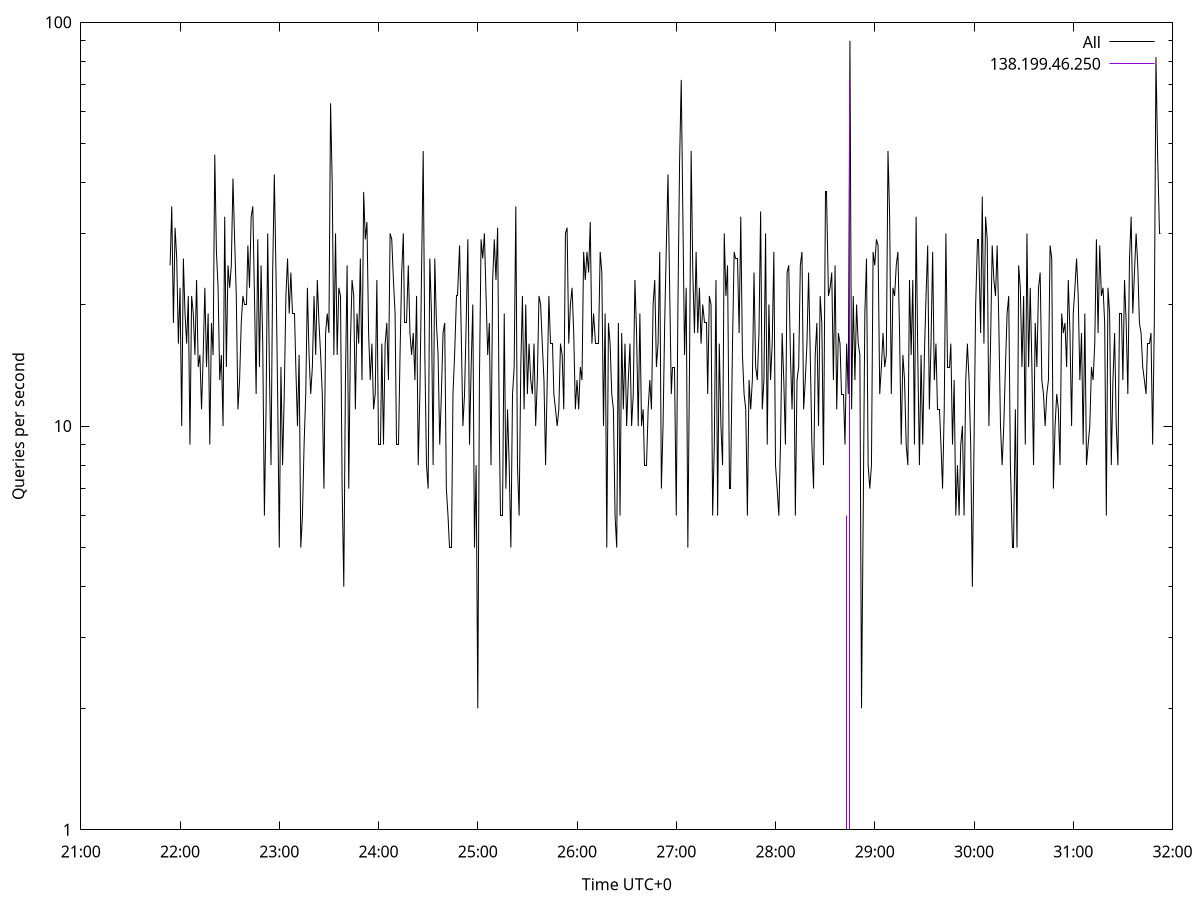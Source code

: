 set terminal pngcairo size 1024,768
set output 'Sun Jan  7 11:21:54 2024.png'
set ylabel 'Queries per second'
set xlabel 'Time UTC+0'
set xdata time
set timefmt "%s"
set log y
plot \
'-' using 1:2 linecolor 0 linetype 2 with lines title 'All', \
'-' using 1:2 linecolor 1 linetype 3 with impulses title "138.199.46.250"
1704601314 25
1704601315 35
1704601316 18
1704601317 31
1704601318 26
1704601319 16
1704601320 22
1704601321 10
1704601322 26
1704601323 19
1704601324 16
1704601325 21
1704601326 9
1704601327 21
1704601328 19
1704601329 15
1704601330 23
1704601331 14
1704601332 15
1704601333 11
1704601334 15
1704601335 22
1704601336 14
1704601337 19
1704601338 9
1704601339 18
1704601340 15
1704601341 47
1704601342 27
1704601343 22
1704601344 13
1704601345 15
1704601346 10
1704601347 33
1704601348 14
1704601349 25
1704601350 22
1704601351 25
1704601352 41
1704601353 29
1704601354 21
1704601355 11
1704601356 13
1704601357 18
1704601358 21
1704601359 20
1704601360 20
1704601361 28
1704601362 22
1704601363 33
1704601364 35
1704601365 21
1704601366 12
1704601367 29
1704601368 14
1704601369 25
1704601370 16
1704601371 6
1704601372 11
1704601373 30
1704601374 14
1704601375 8
1704601376 24
1704601377 42
1704601378 24
1704601379 12
1704601380 5
1704601381 14
1704601382 8
1704601383 12
1704601384 21
1704601385 26
1704601386 19
1704601387 24
1704601388 19
1704601389 19
1704601390 14
1704601391 10
1704601392 15
1704601393 5
1704601394 6
1704601395 9
1704601396 12
1704601397 22
1704601398 15
1704601399 12
1704601400 14
1704601401 21
1704601402 15
1704601403 23
1704601404 18
1704601405 15
1704601406 12
1704601407 7
1704601408 17
1704601409 19
1704601410 17
1704601411 63
1704601412 40
1704601413 15
1704601414 30
1704601415 15
1704601416 22
1704601417 21
1704601418 7
1704601419 4
1704601420 13
1704601421 25
1704601422 7
1704601423 16
1704601424 23
1704601425 21
1704601426 11
1704601427 19
1704601428 16
1704601429 26
1704601430 13
1704601431 38
1704601432 29
1704601433 32
1704601434 17
1704601435 13
1704601436 16
1704601437 11
1704601438 12
1704601439 23
1704601440 9
1704601441 9
1704601442 16
1704601443 9
1704601444 16
1704601445 18
1704601446 13
1704601447 30
1704601448 29
1704601449 23
1704601450 19
1704601451 9
1704601452 9
1704601453 15
1704601454 24
1704601455 30
1704601456 18
1704601457 18
1704601458 25
1704601459 17
1704601460 15
1704601461 17
1704601462 13
1704601463 21
1704601464 8
1704601465 12
1704601466 24
1704601467 48
1704601468 15
1704601469 8
1704601470 7
1704601471 26
1704601472 19
1704601473 8
1704601474 26
1704601475 18
1704601476 15
1704601477 9
1704601478 12
1704601479 17
1704601480 18
1704601481 7
1704601482 6
1704601483 5
1704601484 5
1704601485 12
1704601486 15
1704601487 21
1704601488 21
1704601489 28
1704601490 17
1704601491 10
1704601492 12
1704601493 18
1704601494 29
1704601495 9
1704601496 14
1704601497 20
1704601498 5
1704601499 8
1704601500 2
1704601501 13
1704601502 29
1704601503 26
1704601504 30
1704601505 21
1704601506 15
1704601507 18
1704601508 8
1704601509 23
1704601510 29
1704601511 23
1704601512 31
1704601513 10
1704601514 6
1704601515 6
1704601516 19
1704601517 7
1704601518 11
1704601519 8
1704601520 5
1704601521 12
1704601522 14
1704601523 35
1704601524 8
1704601525 6
1704601526 14
1704601527 21
1704601528 11
1704601529 20
1704601530 12
1704601531 16
1704601532 13
1704601533 12
1704601534 16
1704601535 10
1704601536 13
1704601537 21
1704601538 20
1704601539 16
1704601540 13
1704601541 8
1704601542 13
1704601543 21
1704601544 16
1704601545 16
1704601546 12
1704601547 11
1704601548 10
1704601549 11
1704601550 16
1704601551 15
1704601552 11
1704601553 30
1704601554 31
1704601555 16
1704601556 20
1704601557 22
1704601558 17
1704601559 11
1704601560 13
1704601561 11
1704601562 14
1704601563 13
1704601564 27
1704601565 23
1704601566 27
1704601567 24
1704601568 32
1704601569 16
1704601570 19
1704601571 16
1704601572 16
1704601573 16
1704601574 27
1704601575 24
1704601576 10
1704601577 19
1704601578 5
1704601579 18
1704601580 16
1704601581 12
1704601582 11
1704601583 6
1704601584 5
1704601585 18
1704601586 6
1704601587 17
1704601588 11
1704601589 16
1704601590 10
1704601591 13
1704601592 16
1704601593 10
1704601594 12
1704601595 23
1704601596 17
1704601597 10
1704601598 19
1704601599 10
1704601600 11
1704601601 8
1704601602 8
1704601603 11
1704601604 13
1704601605 11
1704601606 20
1704601607 23
1704601608 14
1704601609 16
1704601610 27
1704601611 7
1704601612 10
1704601613 18
1704601614 28
1704601615 42
1704601616 22
1704601617 12
1704601618 14
1704601619 14
1704601620 6
1704601621 20
1704601622 45
1704601623 72
1704601624 33
1704601625 15
1704601626 22
1704601627 5
1704601628 14
1704601629 48
1704601630 24
1704601631 17
1704601632 27
1704601633 17
1704601634 22
1704601635 16
1704601636 20
1704601637 18
1704601638 18
1704601639 12
1704601640 21
1704601641 20
1704601642 6
1704601643 9
1704601644 23
1704601645 6
1704601646 16
1704601647 10
1704601648 8
1704601649 30
1704601650 21
1704601651 25
1704601652 7
1704601653 7
1704601654 16
1704601655 27
1704601656 26
1704601657 26
1704601658 17
1704601659 33
1704601660 15
1704601661 12
1704601662 11
1704601663 6
1704601664 13
1704601665 11
1704601666 13
1704601667 24
1704601668 14
1704601669 13
1704601670 17
1704601671 34
1704601672 11
1704601673 13
1704601674 30
1704601675 9
1704601676 20
1704601677 13
1704601678 16
1704601679 27
1704601680 8
1704601681 7
1704601682 6
1704601683 9
1704601684 17
1704601685 13
1704601686 9
1704601687 24
1704601688 25
1704601689 15
1704601690 11
1704601691 17
1704601692 6
1704601693 13
1704601694 14
1704601695 25
1704601696 27
1704601697 11
1704601698 13
1704601699 16
1704601700 24
1704601701 15
1704601702 9
1704601703 7
1704601704 15
1704601705 18
1704601706 10
1704601707 21
1704601708 18
1704601709 8
1704601710 38
1704601711 38
1704601712 21
1704601713 22
1704601714 24
1704601715 13
1704601716 25
1704601717 11
1704601718 17
1704601719 16
1704601720 12
1704601721 12
1704601722 9
1704601723 16
1704601724 12
1704601725 90
1704601726 11
1704601727 21
1704601728 13
1704601729 20
1704601730 16
1704601731 15
1704601732 2
1704601733 6
1704601734 19
1704601735 26
1704601736 8
1704601737 7
1704601738 8
1704601739 27
1704601740 25
1704601741 29
1704601742 28
1704601743 12
1704601744 14
1704601745 17
1704601746 14
1704601747 15
1704601748 48
1704601749 33
1704601750 12
1704601751 22
1704601752 21
1704601753 25
1704601754 27
1704601755 17
1704601756 9
1704601757 15
1704601758 13
1704601759 9
1704601760 8
1704601761 23
1704601762 15
1704601763 23
1704601764 9
1704601765 33
1704601766 15
1704601767 8
1704601768 15
1704601769 9
1704601770 15
1704601771 21
1704601772 28
1704601773 11
1704601774 16
1704601775 27
1704601776 13
1704601777 16
1704601778 11
1704601779 11
1704601780 9
1704601781 7
1704601782 11
1704601783 30
1704601784 14
1704601785 14
1704601786 16
1704601787 9
1704601788 13
1704601789 6
1704601790 8
1704601791 6
1704601792 9
1704601793 10
1704601794 6
1704601795 13
1704601796 16
1704601797 13
1704601798 9
1704601799 4
1704601800 9
1704601801 20
1704601802 29
1704601803 29
1704601804 17
1704601805 37
1704601806 16
1704601807 33
1704601808 29
1704601809 10
1704601810 16
1704601811 28
1704601812 23
1704601813 21
1704601814 28
1704601815 18
1704601816 10
1704601817 8
1704601818 10
1704601819 14
1704601820 19
1704601821 21
1704601822 8
1704601823 5
1704601824 5
1704601825 11
1704601826 5
1704601827 25
1704601828 22
1704601829 14
1704601830 21
1704601831 9
1704601832 30
1704601833 14
1704601834 22
1704601835 14
1704601836 8
1704601837 18
1704601838 14
1704601839 22
1704601840 24
1704601841 13
1704601842 12
1704601843 10
1704601844 12
1704601845 13
1704601846 28
1704601847 26
1704601848 7
1704601849 10
1704601850 12
1704601851 11
1704601852 8
1704601853 19
1704601854 17
1704601855 18
1704601856 14
1704601857 23
1704601858 17
1704601859 10
1704601860 19
1704601861 22
1704601862 26
1704601863 21
1704601864 13
1704601865 17
1704601866 9
1704601867 19
1704601868 8
1704601869 9
1704601870 10
1704601871 14
1704601872 13
1704601873 16
1704601874 29
1704601875 17
1704601876 28
1704601877 21
1704601878 22
1704601879 18
1704601880 6
1704601881 22
1704601882 19
1704601883 8
1704601884 13
1704601885 17
1704601886 10
1704601887 8
1704601888 19
1704601889 19
1704601890 13
1704601891 23
1704601892 18
1704601893 12
1704601894 26
1704601895 33
1704601896 19
1704601897 24
1704601898 30
1704601899 25
1704601900 18
1704601901 17
1704601902 14
1704601903 13
1704601904 12
1704601905 16
1704601906 16
1704601907 17
1704601908 9
1704601909 18
1704601910 82
1704601911 47
1704601912 30
1704601913 30

e
1704601411 1
1704601723 6
1704601724 1
1704601725 72

e
